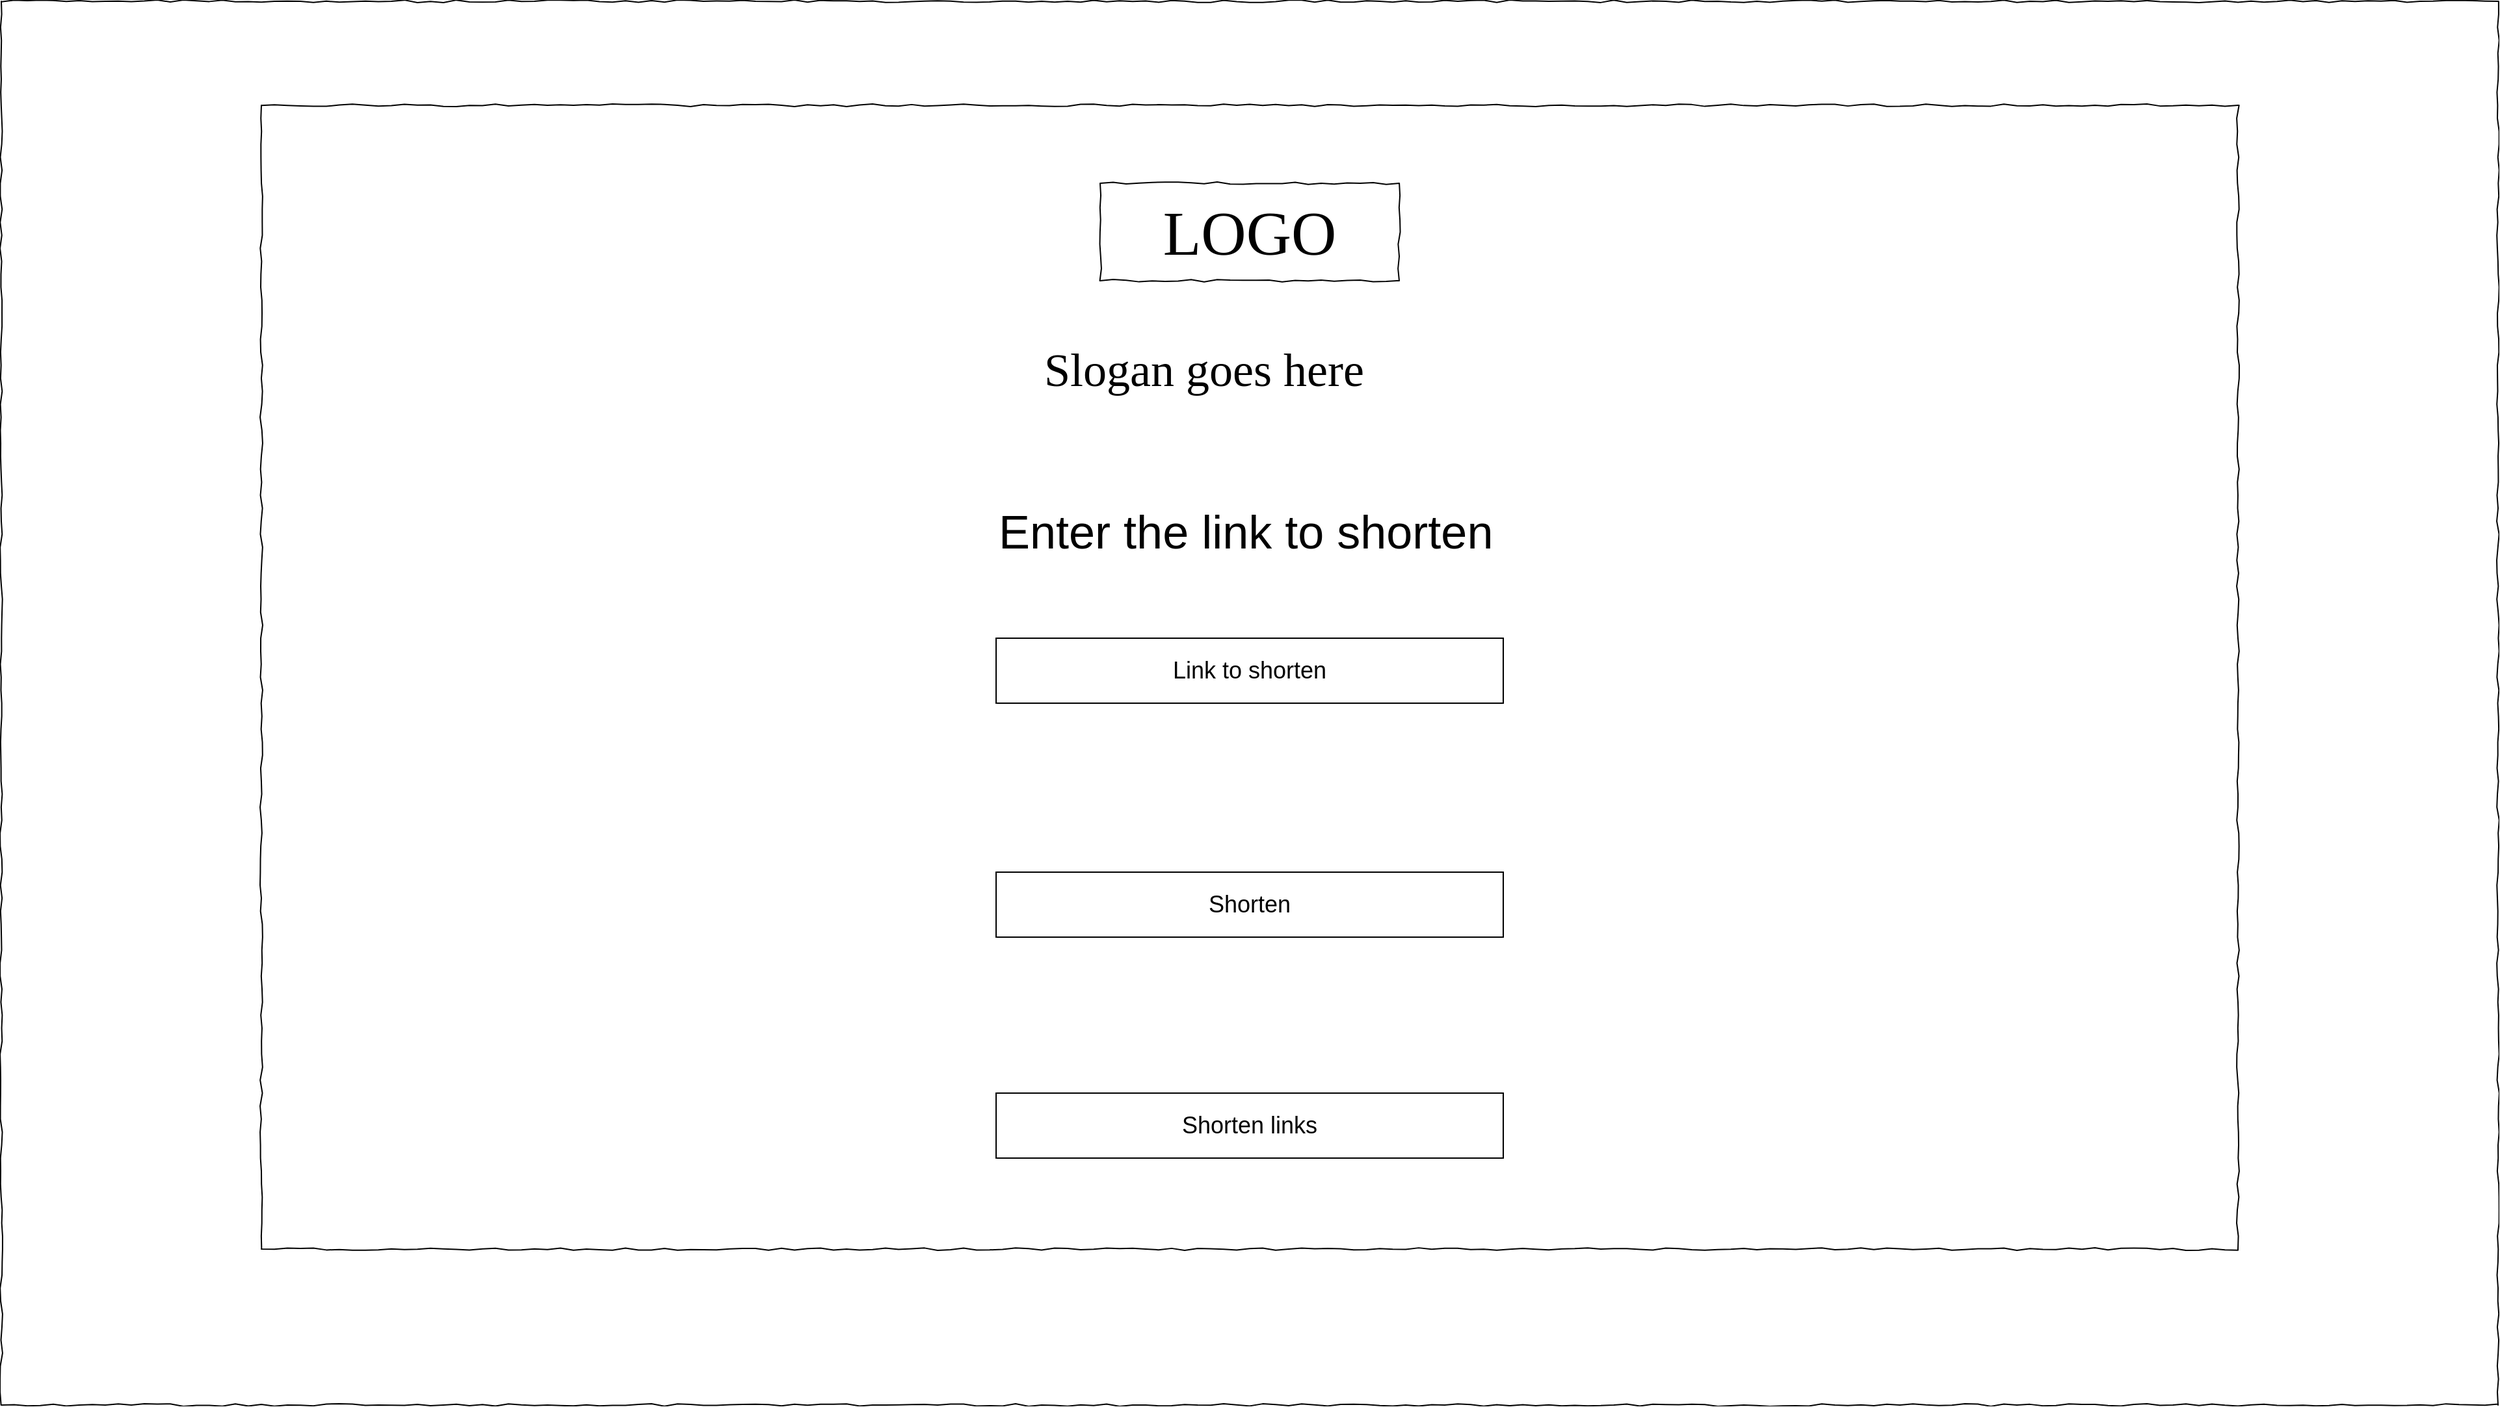 <mxfile version="26.0.16">
  <diagram name="Page-1" id="03018318-947c-dd8e-b7a3-06fadd420f32">
    <mxGraphModel dx="3491" dy="2836" grid="1" gridSize="10" guides="1" tooltips="1" connect="1" arrows="1" fold="1" page="1" pageScale="1" pageWidth="1100" pageHeight="850" background="#ffffff" math="0" shadow="0">
      <root>
        <mxCell id="0" />
        <mxCell id="1" parent="0" />
        <mxCell id="677b7b8949515195-2" value="&lt;font style=&quot;font-size: 48px;&quot;&gt;LOGO&lt;/font&gt;" style="whiteSpace=wrap;html=1;rounded=0;shadow=0;labelBackgroundColor=none;strokeWidth=1;fontFamily=Verdana;fontSize=28;align=center;comic=1;rotation=0;" parent="1" vertex="1">
          <mxGeometry x="-115" y="-940" width="230" height="75" as="geometry" />
        </mxCell>
        <mxCell id="677b7b8949515195-44" value="&lt;font style=&quot;font-size: 36px;&quot;&gt;Slogan goes here&lt;/font&gt;" style="text;html=1;points=[];align=left;verticalAlign=top;spacingTop=-4;fontSize=14;fontFamily=Verdana" parent="1" vertex="1">
          <mxGeometry x="-160" y="-820" width="320" height="50" as="geometry" />
        </mxCell>
        <mxCell id="_zSwTG5S_GAaZdEpA28d-1" value="&lt;div style=&quot;text-align: justify&quot;&gt;&lt;br&gt;&lt;/div&gt;" style="whiteSpace=wrap;html=1;rounded=0;shadow=0;labelBackgroundColor=none;strokeWidth=1;fillColor=none;fontFamily=Verdana;fontSize=12;align=center;verticalAlign=top;spacing=10;comic=1;" vertex="1" parent="1">
          <mxGeometry x="-760" y="-1000" width="1520" height="880" as="geometry" />
        </mxCell>
        <mxCell id="_zSwTG5S_GAaZdEpA28d-2" value="&lt;font style=&quot;font-size: 18px;&quot;&gt;Link to shorten&lt;/font&gt;" style="rounded=0;whiteSpace=wrap;html=1;" vertex="1" parent="1">
          <mxGeometry x="-195" y="-590" width="390" height="50" as="geometry" />
        </mxCell>
        <mxCell id="_zSwTG5S_GAaZdEpA28d-4" value="&lt;span style=&quot;font-size: 18px;&quot;&gt;Shorten&lt;/span&gt;" style="rounded=0;whiteSpace=wrap;html=1;" vertex="1" parent="1">
          <mxGeometry x="-195" y="-410" width="390" height="50" as="geometry" />
        </mxCell>
        <mxCell id="_zSwTG5S_GAaZdEpA28d-5" value="&lt;font style=&quot;font-size: 18px;&quot;&gt;Shorten links&lt;/font&gt;" style="rounded=0;whiteSpace=wrap;html=1;" vertex="1" parent="1">
          <mxGeometry x="-195" y="-240" width="390" height="50" as="geometry" />
        </mxCell>
        <mxCell id="_zSwTG5S_GAaZdEpA28d-8" value="&lt;div style=&quot;text-align: justify&quot;&gt;&lt;br&gt;&lt;/div&gt;" style="whiteSpace=wrap;html=1;rounded=0;shadow=0;labelBackgroundColor=none;strokeWidth=1;fillColor=none;fontFamily=Verdana;fontSize=12;align=center;verticalAlign=top;spacing=10;comic=1;" vertex="1" parent="1">
          <mxGeometry x="-960" y="-1080" width="1920" height="1080" as="geometry" />
        </mxCell>
        <mxCell id="_zSwTG5S_GAaZdEpA28d-10" value="&lt;font style=&quot;font-size: 36px;&quot;&gt;Enter the link to shorten&lt;/font&gt;" style="text;whiteSpace=wrap;html=1;" vertex="1" parent="1">
          <mxGeometry x="-195" y="-700" width="390" height="40" as="geometry" />
        </mxCell>
      </root>
    </mxGraphModel>
  </diagram>
</mxfile>
